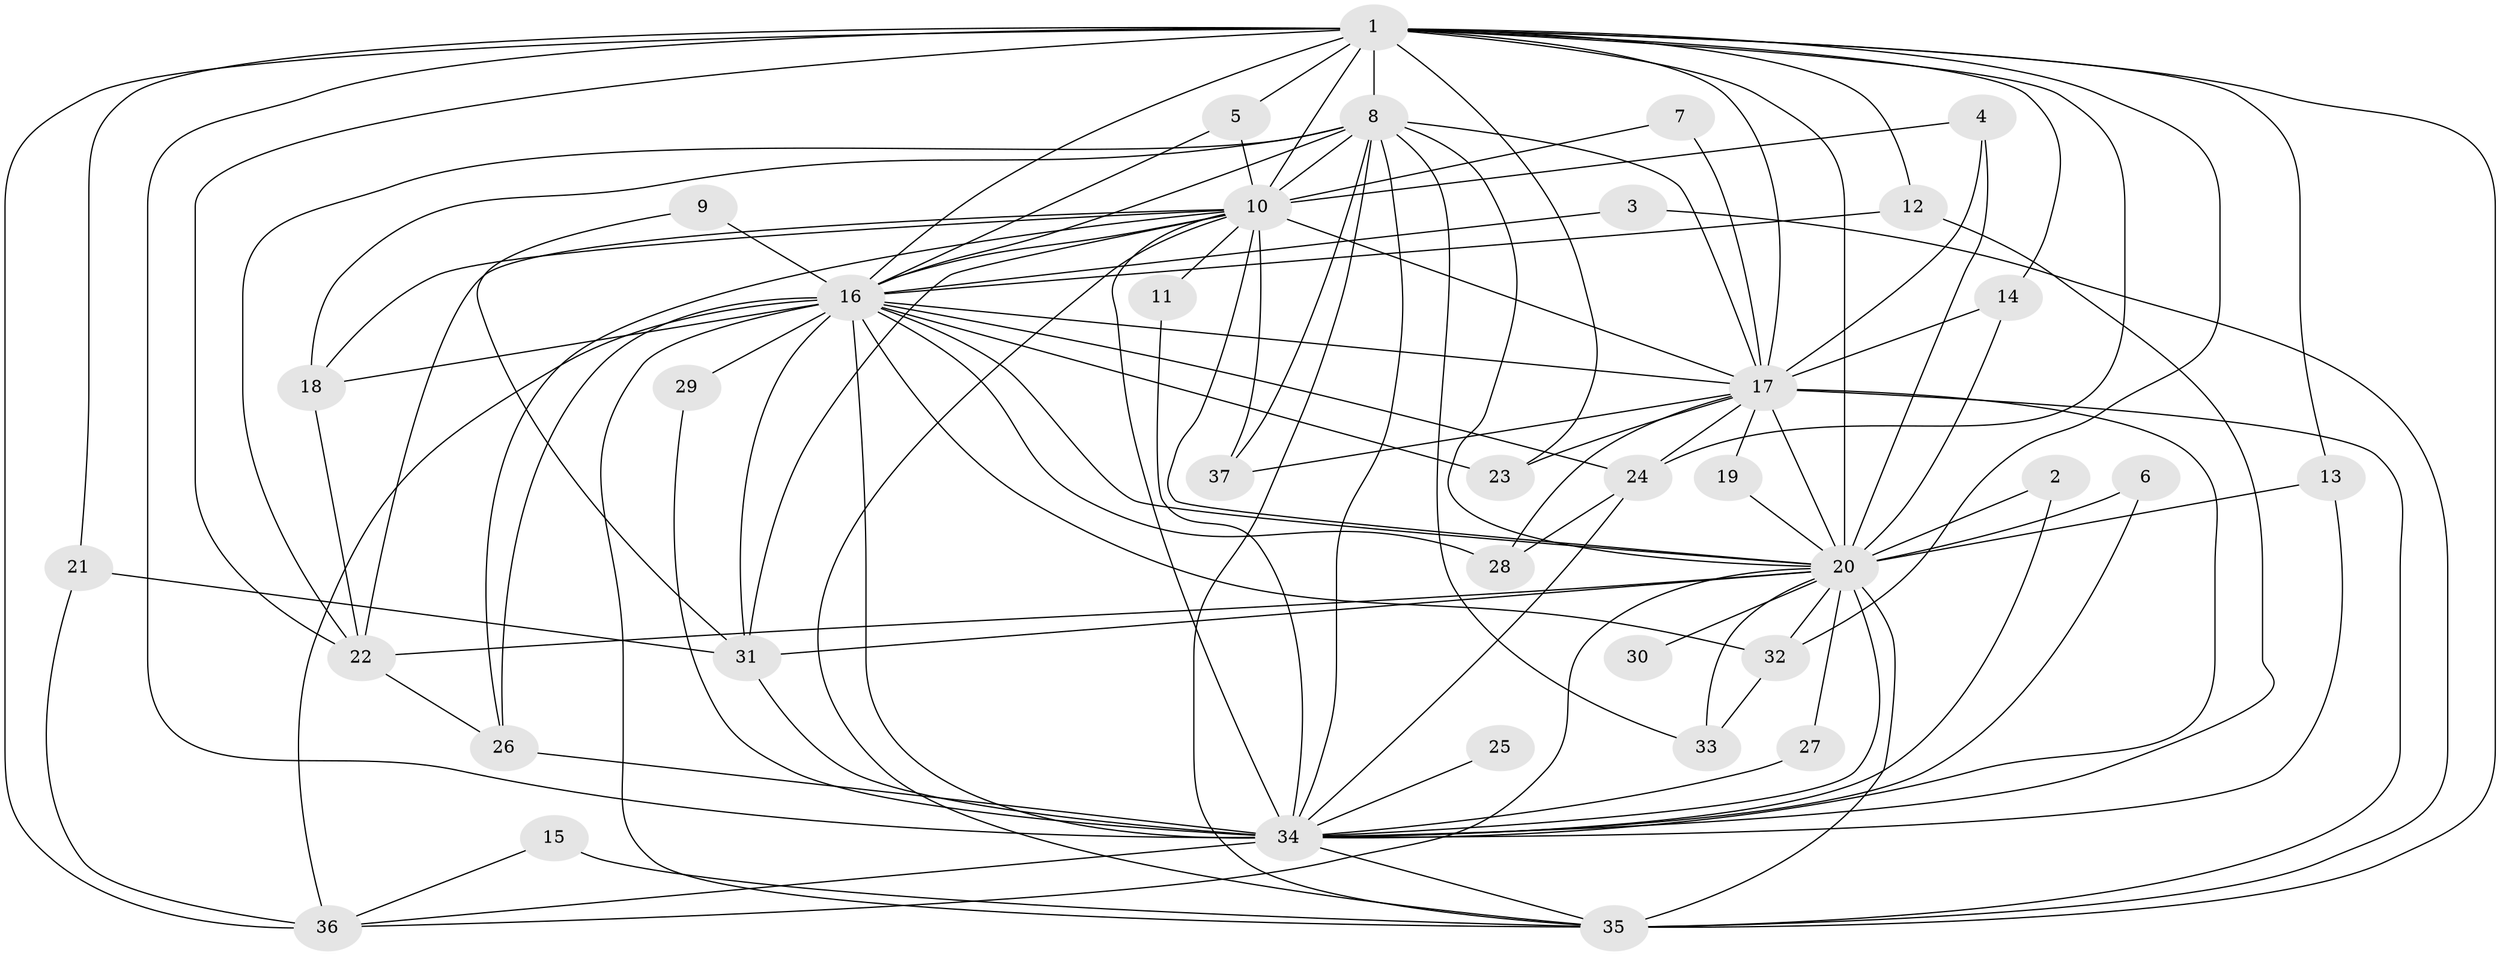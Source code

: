 // original degree distribution, {21: 0.011494252873563218, 16: 0.011494252873563218, 11: 0.022988505747126436, 23: 0.022988505747126436, 25: 0.011494252873563218, 27: 0.011494252873563218, 30: 0.011494252873563218, 14: 0.011494252873563218, 3: 0.21839080459770116, 4: 0.05747126436781609, 2: 0.5632183908045977, 6: 0.022988505747126436, 5: 0.022988505747126436}
// Generated by graph-tools (version 1.1) at 2025/36/03/04/25 23:36:38]
// undirected, 37 vertices, 107 edges
graph export_dot {
  node [color=gray90,style=filled];
  1;
  2;
  3;
  4;
  5;
  6;
  7;
  8;
  9;
  10;
  11;
  12;
  13;
  14;
  15;
  16;
  17;
  18;
  19;
  20;
  21;
  22;
  23;
  24;
  25;
  26;
  27;
  28;
  29;
  30;
  31;
  32;
  33;
  34;
  35;
  36;
  37;
  1 -- 5 [weight=1.0];
  1 -- 8 [weight=3.0];
  1 -- 10 [weight=5.0];
  1 -- 12 [weight=1.0];
  1 -- 13 [weight=1.0];
  1 -- 14 [weight=1.0];
  1 -- 16 [weight=3.0];
  1 -- 17 [weight=3.0];
  1 -- 20 [weight=5.0];
  1 -- 21 [weight=1.0];
  1 -- 22 [weight=1.0];
  1 -- 23 [weight=1.0];
  1 -- 24 [weight=1.0];
  1 -- 32 [weight=2.0];
  1 -- 34 [weight=5.0];
  1 -- 35 [weight=4.0];
  1 -- 36 [weight=1.0];
  2 -- 20 [weight=1.0];
  2 -- 34 [weight=1.0];
  3 -- 16 [weight=1.0];
  3 -- 35 [weight=1.0];
  4 -- 10 [weight=1.0];
  4 -- 17 [weight=1.0];
  4 -- 20 [weight=1.0];
  5 -- 10 [weight=1.0];
  5 -- 16 [weight=1.0];
  6 -- 20 [weight=1.0];
  6 -- 34 [weight=1.0];
  7 -- 10 [weight=1.0];
  7 -- 17 [weight=1.0];
  8 -- 10 [weight=2.0];
  8 -- 16 [weight=2.0];
  8 -- 17 [weight=1.0];
  8 -- 18 [weight=1.0];
  8 -- 20 [weight=1.0];
  8 -- 22 [weight=1.0];
  8 -- 33 [weight=1.0];
  8 -- 34 [weight=1.0];
  8 -- 35 [weight=2.0];
  8 -- 37 [weight=1.0];
  9 -- 16 [weight=1.0];
  9 -- 31 [weight=1.0];
  10 -- 11 [weight=1.0];
  10 -- 16 [weight=2.0];
  10 -- 17 [weight=1.0];
  10 -- 18 [weight=1.0];
  10 -- 20 [weight=1.0];
  10 -- 22 [weight=1.0];
  10 -- 26 [weight=1.0];
  10 -- 31 [weight=1.0];
  10 -- 34 [weight=1.0];
  10 -- 35 [weight=1.0];
  10 -- 37 [weight=2.0];
  11 -- 34 [weight=1.0];
  12 -- 16 [weight=1.0];
  12 -- 34 [weight=2.0];
  13 -- 20 [weight=1.0];
  13 -- 34 [weight=1.0];
  14 -- 17 [weight=1.0];
  14 -- 20 [weight=1.0];
  15 -- 35 [weight=2.0];
  15 -- 36 [weight=1.0];
  16 -- 17 [weight=1.0];
  16 -- 18 [weight=1.0];
  16 -- 20 [weight=1.0];
  16 -- 23 [weight=1.0];
  16 -- 24 [weight=1.0];
  16 -- 26 [weight=1.0];
  16 -- 28 [weight=1.0];
  16 -- 29 [weight=2.0];
  16 -- 31 [weight=1.0];
  16 -- 32 [weight=1.0];
  16 -- 34 [weight=3.0];
  16 -- 35 [weight=1.0];
  16 -- 36 [weight=1.0];
  17 -- 19 [weight=2.0];
  17 -- 20 [weight=1.0];
  17 -- 23 [weight=1.0];
  17 -- 24 [weight=1.0];
  17 -- 28 [weight=1.0];
  17 -- 34 [weight=3.0];
  17 -- 35 [weight=1.0];
  17 -- 37 [weight=1.0];
  18 -- 22 [weight=1.0];
  19 -- 20 [weight=1.0];
  20 -- 22 [weight=1.0];
  20 -- 27 [weight=1.0];
  20 -- 30 [weight=1.0];
  20 -- 31 [weight=1.0];
  20 -- 32 [weight=1.0];
  20 -- 33 [weight=1.0];
  20 -- 34 [weight=1.0];
  20 -- 35 [weight=1.0];
  20 -- 36 [weight=1.0];
  21 -- 31 [weight=1.0];
  21 -- 36 [weight=1.0];
  22 -- 26 [weight=1.0];
  24 -- 28 [weight=1.0];
  24 -- 34 [weight=1.0];
  25 -- 34 [weight=1.0];
  26 -- 34 [weight=1.0];
  27 -- 34 [weight=1.0];
  29 -- 34 [weight=2.0];
  31 -- 34 [weight=1.0];
  32 -- 33 [weight=1.0];
  34 -- 35 [weight=1.0];
  34 -- 36 [weight=1.0];
}
